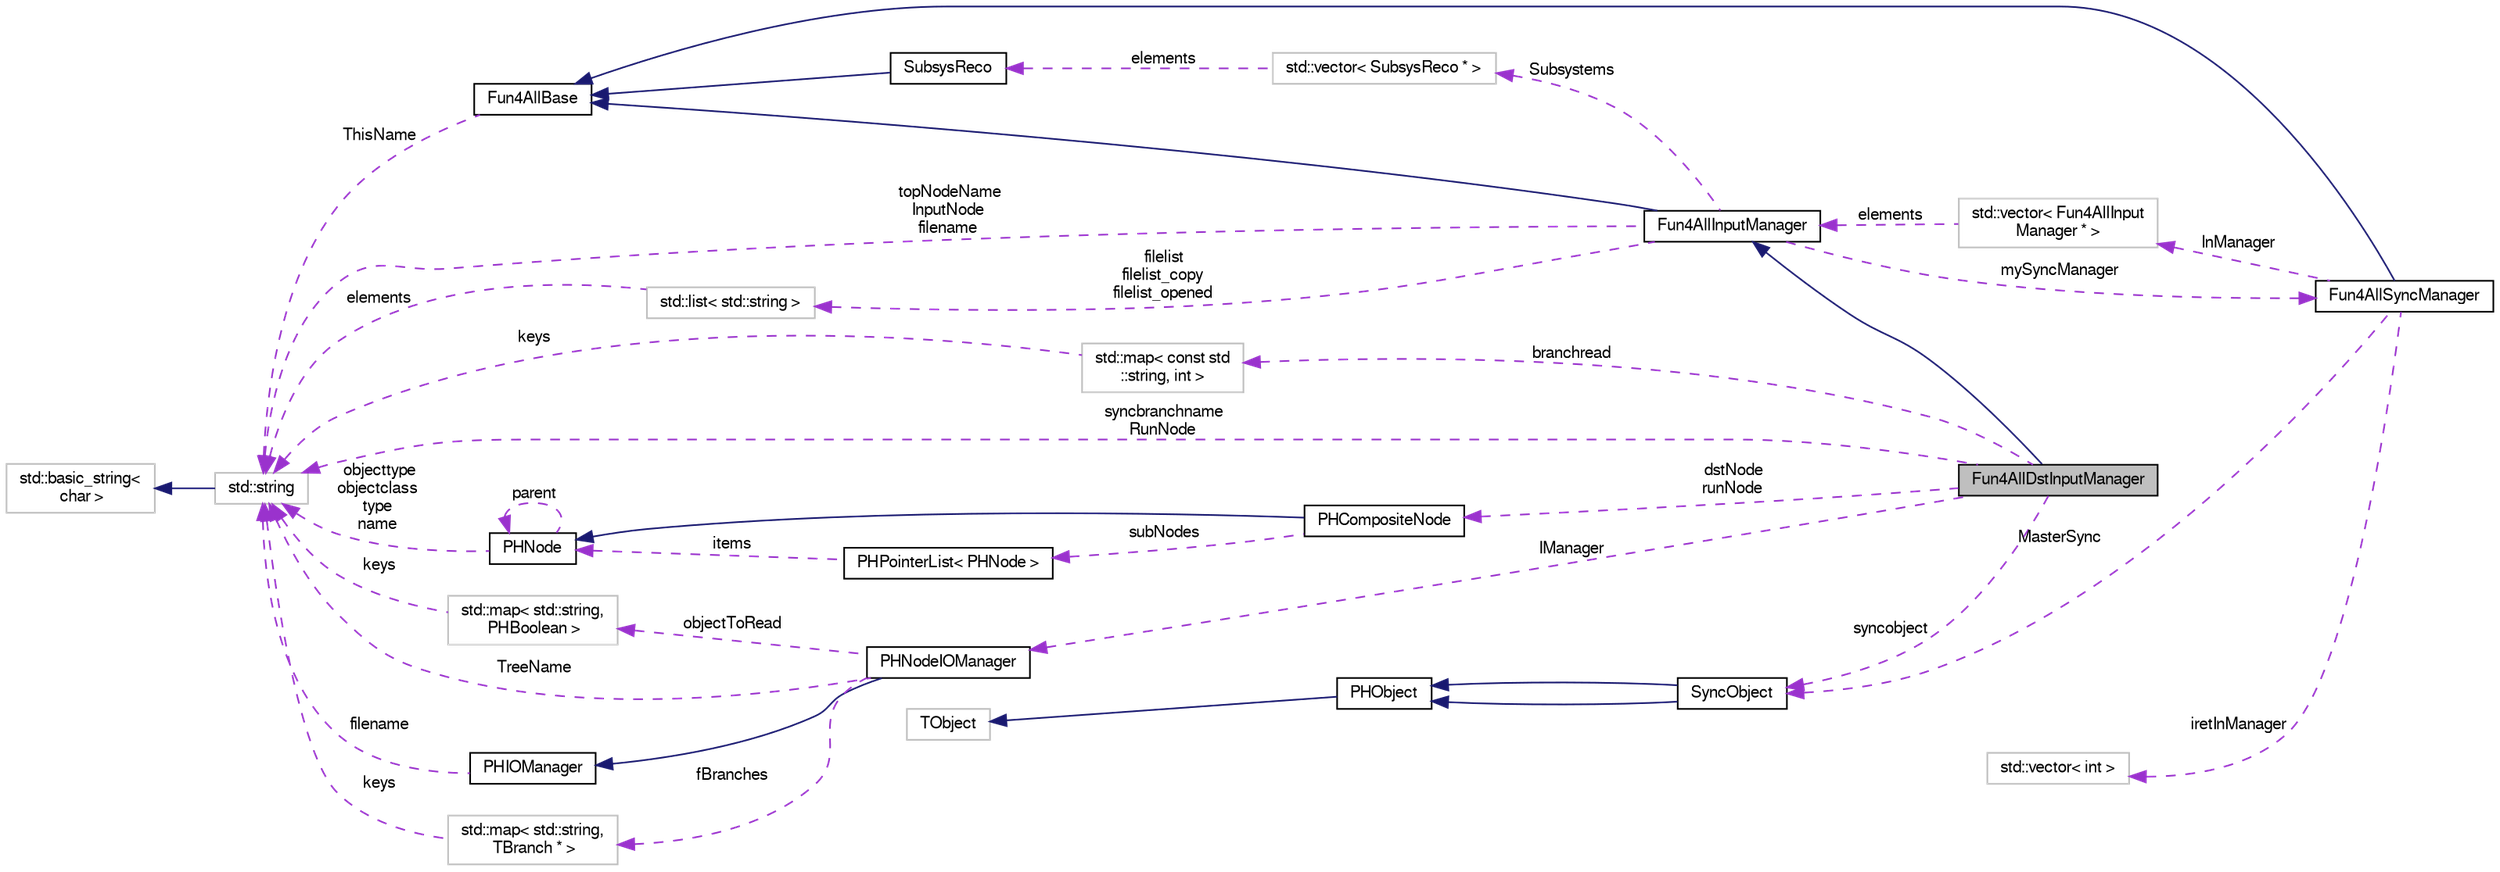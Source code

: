digraph "Fun4AllDstInputManager"
{
  bgcolor="transparent";
  edge [fontname="FreeSans",fontsize="10",labelfontname="FreeSans",labelfontsize="10"];
  node [fontname="FreeSans",fontsize="10",shape=record];
  rankdir="LR";
  Node1 [label="Fun4AllDstInputManager",height=0.2,width=0.4,color="black", fillcolor="grey75", style="filled" fontcolor="black"];
  Node2 -> Node1 [dir="back",color="midnightblue",fontsize="10",style="solid",fontname="FreeSans"];
  Node2 [label="Fun4AllInputManager",height=0.2,width=0.4,color="black",URL="$d4/da9/classFun4AllInputManager.html"];
  Node3 -> Node2 [dir="back",color="midnightblue",fontsize="10",style="solid",fontname="FreeSans"];
  Node3 [label="Fun4AllBase",height=0.2,width=0.4,color="black",URL="$d5/dec/classFun4AllBase.html"];
  Node4 -> Node3 [dir="back",color="darkorchid3",fontsize="10",style="dashed",label=" ThisName" ,fontname="FreeSans"];
  Node4 [label="std::string",height=0.2,width=0.4,color="grey75",tooltip="STL class. "];
  Node5 -> Node4 [dir="back",color="midnightblue",fontsize="10",style="solid",fontname="FreeSans"];
  Node5 [label="std::basic_string\<\l char \>",height=0.2,width=0.4,color="grey75",tooltip="STL class. "];
  Node6 -> Node2 [dir="back",color="darkorchid3",fontsize="10",style="dashed",label=" Subsystems" ,fontname="FreeSans"];
  Node6 [label="std::vector\< SubsysReco * \>",height=0.2,width=0.4,color="grey75"];
  Node7 -> Node6 [dir="back",color="darkorchid3",fontsize="10",style="dashed",label=" elements" ,fontname="FreeSans"];
  Node7 [label="SubsysReco",height=0.2,width=0.4,color="black",URL="$d0/d32/classSubsysReco.html"];
  Node3 -> Node7 [dir="back",color="midnightblue",fontsize="10",style="solid",fontname="FreeSans"];
  Node8 -> Node2 [dir="back",color="darkorchid3",fontsize="10",style="dashed",label=" mySyncManager" ,fontname="FreeSans"];
  Node8 [label="Fun4AllSyncManager",height=0.2,width=0.4,color="black",URL="$dd/ded/classFun4AllSyncManager.html"];
  Node3 -> Node8 [dir="back",color="midnightblue",fontsize="10",style="solid",fontname="FreeSans"];
  Node9 -> Node8 [dir="back",color="darkorchid3",fontsize="10",style="dashed",label=" InManager" ,fontname="FreeSans"];
  Node9 [label="std::vector\< Fun4AllInput\lManager * \>",height=0.2,width=0.4,color="grey75"];
  Node2 -> Node9 [dir="back",color="darkorchid3",fontsize="10",style="dashed",label=" elements" ,fontname="FreeSans"];
  Node10 -> Node8 [dir="back",color="darkorchid3",fontsize="10",style="dashed",label=" MasterSync" ,fontname="FreeSans"];
  Node10 [label="SyncObject",height=0.2,width=0.4,color="black",URL="$de/dbb/classSyncObject.html"];
  Node11 -> Node10 [dir="back",color="midnightblue",fontsize="10",style="solid",fontname="FreeSans"];
  Node11 [label="PHObject",height=0.2,width=0.4,color="black",URL="$d9/d24/classPHObject.html"];
  Node12 -> Node11 [dir="back",color="midnightblue",fontsize="10",style="solid",fontname="FreeSans"];
  Node12 [label="TObject",height=0.2,width=0.4,color="grey75"];
  Node11 -> Node10 [dir="back",color="midnightblue",fontsize="10",style="solid",fontname="FreeSans"];
  Node13 -> Node8 [dir="back",color="darkorchid3",fontsize="10",style="dashed",label=" iretInManager" ,fontname="FreeSans"];
  Node13 [label="std::vector\< int \>",height=0.2,width=0.4,color="grey75"];
  Node4 -> Node2 [dir="back",color="darkorchid3",fontsize="10",style="dashed",label=" topNodeName\nInputNode\nfilename" ,fontname="FreeSans"];
  Node14 -> Node2 [dir="back",color="darkorchid3",fontsize="10",style="dashed",label=" filelist\nfilelist_copy\nfilelist_opened" ,fontname="FreeSans"];
  Node14 [label="std::list\< std::string \>",height=0.2,width=0.4,color="grey75"];
  Node4 -> Node14 [dir="back",color="darkorchid3",fontsize="10",style="dashed",label=" elements" ,fontname="FreeSans"];
  Node15 -> Node1 [dir="back",color="darkorchid3",fontsize="10",style="dashed",label=" branchread" ,fontname="FreeSans"];
  Node15 [label="std::map\< const std\l::string, int \>",height=0.2,width=0.4,color="grey75"];
  Node4 -> Node15 [dir="back",color="darkorchid3",fontsize="10",style="dashed",label=" keys" ,fontname="FreeSans"];
  Node10 -> Node1 [dir="back",color="darkorchid3",fontsize="10",style="dashed",label=" syncobject" ,fontname="FreeSans"];
  Node4 -> Node1 [dir="back",color="darkorchid3",fontsize="10",style="dashed",label=" syncbranchname\nRunNode" ,fontname="FreeSans"];
  Node16 -> Node1 [dir="back",color="darkorchid3",fontsize="10",style="dashed",label=" dstNode\nrunNode" ,fontname="FreeSans"];
  Node16 [label="PHCompositeNode",height=0.2,width=0.4,color="black",URL="$d5/dca/classPHCompositeNode.html"];
  Node17 -> Node16 [dir="back",color="midnightblue",fontsize="10",style="solid",fontname="FreeSans"];
  Node17 [label="PHNode",height=0.2,width=0.4,color="black",URL="$dc/d82/classPHNode.html"];
  Node17 -> Node17 [dir="back",color="darkorchid3",fontsize="10",style="dashed",label=" parent" ,fontname="FreeSans"];
  Node4 -> Node17 [dir="back",color="darkorchid3",fontsize="10",style="dashed",label=" objecttype\nobjectclass\ntype\nname" ,fontname="FreeSans"];
  Node18 -> Node16 [dir="back",color="darkorchid3",fontsize="10",style="dashed",label=" subNodes" ,fontname="FreeSans"];
  Node18 [label="PHPointerList\< PHNode \>",height=0.2,width=0.4,color="black",URL="$d6/d86/classPHPointerList.html"];
  Node17 -> Node18 [dir="back",color="darkorchid3",fontsize="10",style="dashed",label=" items" ,fontname="FreeSans"];
  Node19 -> Node1 [dir="back",color="darkorchid3",fontsize="10",style="dashed",label=" IManager" ,fontname="FreeSans"];
  Node19 [label="PHNodeIOManager",height=0.2,width=0.4,color="black",URL="$d7/d4d/classPHNodeIOManager.html"];
  Node20 -> Node19 [dir="back",color="midnightblue",fontsize="10",style="solid",fontname="FreeSans"];
  Node20 [label="PHIOManager",height=0.2,width=0.4,color="black",URL="$d0/d36/classPHIOManager.html"];
  Node4 -> Node20 [dir="back",color="darkorchid3",fontsize="10",style="dashed",label=" filename" ,fontname="FreeSans"];
  Node21 -> Node19 [dir="back",color="darkorchid3",fontsize="10",style="dashed",label=" fBranches" ,fontname="FreeSans"];
  Node21 [label="std::map\< std::string,\l TBranch * \>",height=0.2,width=0.4,color="grey75"];
  Node4 -> Node21 [dir="back",color="darkorchid3",fontsize="10",style="dashed",label=" keys" ,fontname="FreeSans"];
  Node22 -> Node19 [dir="back",color="darkorchid3",fontsize="10",style="dashed",label=" objectToRead" ,fontname="FreeSans"];
  Node22 [label="std::map\< std::string,\l PHBoolean \>",height=0.2,width=0.4,color="grey75"];
  Node4 -> Node22 [dir="back",color="darkorchid3",fontsize="10",style="dashed",label=" keys" ,fontname="FreeSans"];
  Node4 -> Node19 [dir="back",color="darkorchid3",fontsize="10",style="dashed",label=" TreeName" ,fontname="FreeSans"];
}
